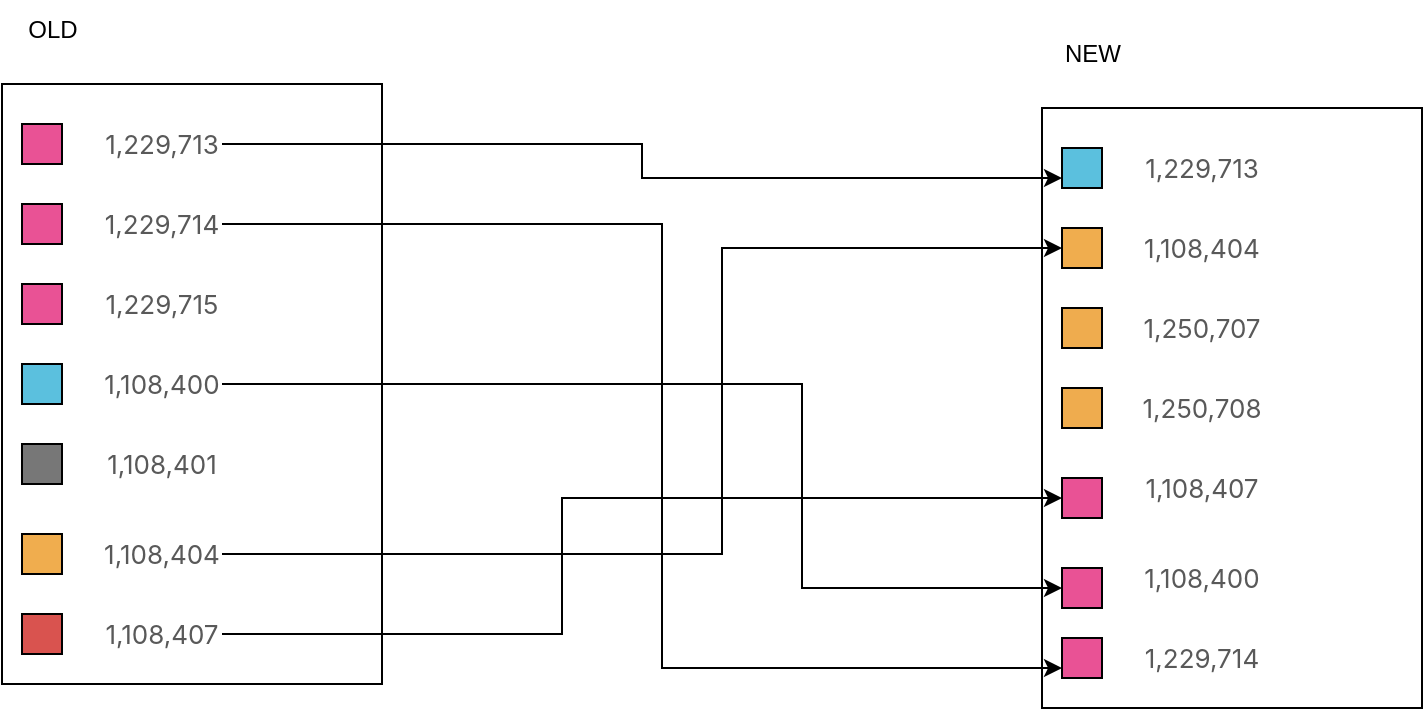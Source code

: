 <mxfile version="24.3.0" type="github">
  <diagram name="ページ1" id="ZJu8mEiRxOxIWYRXOlok">
    <mxGraphModel dx="920" dy="581" grid="1" gridSize="10" guides="1" tooltips="1" connect="1" arrows="1" fold="1" page="1" pageScale="1" pageWidth="827" pageHeight="1169" math="0" shadow="0">
      <root>
        <mxCell id="0" />
        <mxCell id="1" parent="0" />
        <mxCell id="dCsjeSKjz7QpDJbfvHin-18" value="" style="rounded=0;whiteSpace=wrap;html=1;" vertex="1" parent="1">
          <mxGeometry x="600" y="182" width="190" height="300" as="geometry" />
        </mxCell>
        <mxCell id="dCsjeSKjz7QpDJbfvHin-1" value="" style="rounded=0;whiteSpace=wrap;html=1;" vertex="1" parent="1">
          <mxGeometry x="80" y="170" width="190" height="300" as="geometry" />
        </mxCell>
        <mxCell id="dCsjeSKjz7QpDJbfvHin-2" value="" style="whiteSpace=wrap;html=1;aspect=fixed;fillColor=#E95295;" vertex="1" parent="1">
          <mxGeometry x="90" y="190" width="20" height="20" as="geometry" />
        </mxCell>
        <mxCell id="dCsjeSKjz7QpDJbfvHin-47" style="edgeStyle=orthogonalEdgeStyle;rounded=0;orthogonalLoop=1;jettySize=auto;html=1;exitX=1;exitY=0.5;exitDx=0;exitDy=0;entryX=0;entryY=0.75;entryDx=0;entryDy=0;" edge="1" parent="1" source="dCsjeSKjz7QpDJbfvHin-3" target="dCsjeSKjz7QpDJbfvHin-19">
          <mxGeometry relative="1" as="geometry" />
        </mxCell>
        <mxCell id="dCsjeSKjz7QpDJbfvHin-3" value="&lt;span style=&quot;color: rgb(89, 89, 89); font-family: -apple-system, &amp;quot;system-ui&amp;quot;, &amp;quot;Segoe UI&amp;quot;, Roboto, Oxygen-Sans, Ubuntu, Cantarell, &amp;quot;Helvetica Neue&amp;quot;, sans-serif; font-size: 13px; text-align: right; text-wrap: nowrap; background-color: rgb(255, 255, 255);&quot;&gt;1,229,713&lt;/span&gt;" style="text;strokeColor=none;align=center;fillColor=none;html=1;verticalAlign=middle;whiteSpace=wrap;rounded=0;" vertex="1" parent="1">
          <mxGeometry x="130" y="185" width="60" height="30" as="geometry" />
        </mxCell>
        <mxCell id="dCsjeSKjz7QpDJbfvHin-4" value="" style="whiteSpace=wrap;html=1;aspect=fixed;fillColor=#E95295;" vertex="1" parent="1">
          <mxGeometry x="90" y="230" width="20" height="20" as="geometry" />
        </mxCell>
        <mxCell id="dCsjeSKjz7QpDJbfvHin-5" value="" style="whiteSpace=wrap;html=1;aspect=fixed;fillColor=#E95295;" vertex="1" parent="1">
          <mxGeometry x="90" y="270" width="20" height="20" as="geometry" />
        </mxCell>
        <mxCell id="dCsjeSKjz7QpDJbfvHin-6" value="" style="whiteSpace=wrap;html=1;aspect=fixed;fillColor=#5bc0de;" vertex="1" parent="1">
          <mxGeometry x="90" y="310" width="20" height="20" as="geometry" />
        </mxCell>
        <mxCell id="dCsjeSKjz7QpDJbfvHin-7" value="" style="whiteSpace=wrap;html=1;aspect=fixed;fillColor=#777777;" vertex="1" parent="1">
          <mxGeometry x="90" y="350" width="20" height="20" as="geometry" />
        </mxCell>
        <mxCell id="dCsjeSKjz7QpDJbfvHin-43" style="edgeStyle=orthogonalEdgeStyle;rounded=0;orthogonalLoop=1;jettySize=auto;html=1;exitX=1;exitY=0.5;exitDx=0;exitDy=0;entryX=0;entryY=0.75;entryDx=0;entryDy=0;" edge="1" parent="1" source="dCsjeSKjz7QpDJbfvHin-8" target="dCsjeSKjz7QpDJbfvHin-41">
          <mxGeometry relative="1" as="geometry">
            <Array as="points">
              <mxPoint x="410" y="240" />
              <mxPoint x="410" y="462" />
            </Array>
          </mxGeometry>
        </mxCell>
        <mxCell id="dCsjeSKjz7QpDJbfvHin-8" value="&lt;span style=&quot;color: rgb(89, 89, 89); font-family: -apple-system, &amp;quot;system-ui&amp;quot;, &amp;quot;Segoe UI&amp;quot;, Roboto, Oxygen-Sans, Ubuntu, Cantarell, &amp;quot;Helvetica Neue&amp;quot;, sans-serif; font-size: 13px; text-align: right; text-wrap: nowrap; background-color: rgb(255, 255, 255);&quot;&gt;1,229,714&lt;/span&gt;" style="text;strokeColor=none;align=center;fillColor=none;html=1;verticalAlign=middle;whiteSpace=wrap;rounded=0;" vertex="1" parent="1">
          <mxGeometry x="130" y="225" width="60" height="30" as="geometry" />
        </mxCell>
        <mxCell id="dCsjeSKjz7QpDJbfvHin-9" value="&lt;span style=&quot;color: rgb(89, 89, 89); font-family: -apple-system, &amp;quot;system-ui&amp;quot;, &amp;quot;Segoe UI&amp;quot;, Roboto, Oxygen-Sans, Ubuntu, Cantarell, &amp;quot;Helvetica Neue&amp;quot;, sans-serif; font-size: 13px; text-align: right; text-wrap: nowrap; background-color: rgb(255, 255, 255);&quot;&gt;1,229,715&lt;/span&gt;" style="text;strokeColor=none;align=center;fillColor=none;html=1;verticalAlign=middle;whiteSpace=wrap;rounded=0;" vertex="1" parent="1">
          <mxGeometry x="130" y="265" width="60" height="30" as="geometry" />
        </mxCell>
        <mxCell id="dCsjeSKjz7QpDJbfvHin-50" style="edgeStyle=orthogonalEdgeStyle;rounded=0;orthogonalLoop=1;jettySize=auto;html=1;exitX=1;exitY=0.5;exitDx=0;exitDy=0;entryX=0;entryY=0.5;entryDx=0;entryDy=0;" edge="1" parent="1" source="dCsjeSKjz7QpDJbfvHin-10" target="dCsjeSKjz7QpDJbfvHin-36">
          <mxGeometry relative="1" as="geometry">
            <Array as="points">
              <mxPoint x="480" y="320" />
              <mxPoint x="480" y="422" />
            </Array>
          </mxGeometry>
        </mxCell>
        <mxCell id="dCsjeSKjz7QpDJbfvHin-10" value="&lt;span style=&quot;color: rgb(89, 89, 89); font-family: -apple-system, &amp;quot;system-ui&amp;quot;, &amp;quot;Segoe UI&amp;quot;, Roboto, Oxygen-Sans, Ubuntu, Cantarell, &amp;quot;Helvetica Neue&amp;quot;, sans-serif; font-size: 13px; text-align: right; text-wrap: nowrap; background-color: rgb(255, 255, 255);&quot;&gt;1,108,400&lt;/span&gt;" style="text;strokeColor=none;align=center;fillColor=none;html=1;verticalAlign=middle;whiteSpace=wrap;rounded=0;" vertex="1" parent="1">
          <mxGeometry x="130" y="305" width="60" height="30" as="geometry" />
        </mxCell>
        <mxCell id="dCsjeSKjz7QpDJbfvHin-11" value="&lt;span style=&quot;color: rgb(89, 89, 89); font-family: -apple-system, &amp;quot;system-ui&amp;quot;, &amp;quot;Segoe UI&amp;quot;, Roboto, Oxygen-Sans, Ubuntu, Cantarell, &amp;quot;Helvetica Neue&amp;quot;, sans-serif; font-size: 13px; text-align: right; text-wrap: nowrap; background-color: rgb(255, 255, 255);&quot;&gt;1,108,401&lt;/span&gt;" style="text;strokeColor=none;align=center;fillColor=none;html=1;verticalAlign=middle;whiteSpace=wrap;rounded=0;" vertex="1" parent="1">
          <mxGeometry x="130" y="345" width="60" height="30" as="geometry" />
        </mxCell>
        <mxCell id="dCsjeSKjz7QpDJbfvHin-48" style="edgeStyle=orthogonalEdgeStyle;rounded=0;orthogonalLoop=1;jettySize=auto;html=1;exitX=1;exitY=0.5;exitDx=0;exitDy=0;entryX=0;entryY=0.5;entryDx=0;entryDy=0;" edge="1" parent="1" source="dCsjeSKjz7QpDJbfvHin-12" target="dCsjeSKjz7QpDJbfvHin-21">
          <mxGeometry relative="1" as="geometry">
            <Array as="points">
              <mxPoint x="440" y="405" />
              <mxPoint x="440" y="252" />
            </Array>
          </mxGeometry>
        </mxCell>
        <mxCell id="dCsjeSKjz7QpDJbfvHin-12" value="&lt;span style=&quot;color: rgb(89, 89, 89); font-family: -apple-system, &amp;quot;system-ui&amp;quot;, &amp;quot;Segoe UI&amp;quot;, Roboto, Oxygen-Sans, Ubuntu, Cantarell, &amp;quot;Helvetica Neue&amp;quot;, sans-serif; font-size: 13px; text-align: right; text-wrap: nowrap; background-color: rgb(255, 255, 255);&quot;&gt;1,108,404&lt;/span&gt;" style="text;strokeColor=none;align=center;fillColor=none;html=1;verticalAlign=middle;whiteSpace=wrap;rounded=0;" vertex="1" parent="1">
          <mxGeometry x="130" y="390" width="60" height="30" as="geometry" />
        </mxCell>
        <mxCell id="dCsjeSKjz7QpDJbfvHin-13" value="" style="whiteSpace=wrap;html=1;aspect=fixed;fillColor=#f0ad4e;" vertex="1" parent="1">
          <mxGeometry x="90" y="395" width="20" height="20" as="geometry" />
        </mxCell>
        <mxCell id="dCsjeSKjz7QpDJbfvHin-49" style="edgeStyle=orthogonalEdgeStyle;rounded=0;orthogonalLoop=1;jettySize=auto;html=1;exitX=1;exitY=0.5;exitDx=0;exitDy=0;entryX=0;entryY=0.5;entryDx=0;entryDy=0;" edge="1" parent="1" source="dCsjeSKjz7QpDJbfvHin-15" target="dCsjeSKjz7QpDJbfvHin-24">
          <mxGeometry relative="1" as="geometry">
            <Array as="points">
              <mxPoint x="360" y="445" />
              <mxPoint x="360" y="377" />
            </Array>
          </mxGeometry>
        </mxCell>
        <mxCell id="dCsjeSKjz7QpDJbfvHin-15" value="&lt;span style=&quot;color: rgb(89, 89, 89); font-family: -apple-system, &amp;quot;system-ui&amp;quot;, &amp;quot;Segoe UI&amp;quot;, Roboto, Oxygen-Sans, Ubuntu, Cantarell, &amp;quot;Helvetica Neue&amp;quot;, sans-serif; font-size: 13px; text-align: right; text-wrap: nowrap; background-color: rgb(255, 255, 255);&quot;&gt;1,108,407&lt;/span&gt;" style="text;strokeColor=none;align=center;fillColor=none;html=1;verticalAlign=middle;whiteSpace=wrap;rounded=0;" vertex="1" parent="1">
          <mxGeometry x="130" y="430" width="60" height="30" as="geometry" />
        </mxCell>
        <mxCell id="dCsjeSKjz7QpDJbfvHin-16" value="" style="whiteSpace=wrap;html=1;aspect=fixed;fillColor=#d9534f;" vertex="1" parent="1">
          <mxGeometry x="90" y="435" width="20" height="20" as="geometry" />
        </mxCell>
        <mxCell id="dCsjeSKjz7QpDJbfvHin-17" value="OLD" style="text;html=1;align=center;verticalAlign=middle;resizable=0;points=[];autosize=1;strokeColor=none;fillColor=none;" vertex="1" parent="1">
          <mxGeometry x="80" y="128" width="50" height="30" as="geometry" />
        </mxCell>
        <mxCell id="dCsjeSKjz7QpDJbfvHin-19" value="" style="whiteSpace=wrap;html=1;aspect=fixed;fillColor=#5BC0DE;" vertex="1" parent="1">
          <mxGeometry x="610" y="202" width="20" height="20" as="geometry" />
        </mxCell>
        <mxCell id="dCsjeSKjz7QpDJbfvHin-20" value="&lt;span style=&quot;color: rgb(89, 89, 89); font-family: -apple-system, &amp;quot;system-ui&amp;quot;, &amp;quot;Segoe UI&amp;quot;, Roboto, Oxygen-Sans, Ubuntu, Cantarell, &amp;quot;Helvetica Neue&amp;quot;, sans-serif; font-size: 13px; text-align: right; text-wrap: nowrap; background-color: rgb(255, 255, 255);&quot;&gt;1,229,713&lt;/span&gt;" style="text;strokeColor=none;align=center;fillColor=none;html=1;verticalAlign=middle;whiteSpace=wrap;rounded=0;" vertex="1" parent="1">
          <mxGeometry x="650" y="197" width="60" height="30" as="geometry" />
        </mxCell>
        <mxCell id="dCsjeSKjz7QpDJbfvHin-21" value="" style="whiteSpace=wrap;html=1;aspect=fixed;fillColor=#f0ad4e;" vertex="1" parent="1">
          <mxGeometry x="610" y="242" width="20" height="20" as="geometry" />
        </mxCell>
        <mxCell id="dCsjeSKjz7QpDJbfvHin-22" value="" style="whiteSpace=wrap;html=1;aspect=fixed;fillColor=#EFAC4E;" vertex="1" parent="1">
          <mxGeometry x="610" y="282" width="20" height="20" as="geometry" />
        </mxCell>
        <mxCell id="dCsjeSKjz7QpDJbfvHin-24" value="" style="whiteSpace=wrap;html=1;aspect=fixed;fillColor=#E95295;" vertex="1" parent="1">
          <mxGeometry x="610" y="367" width="20" height="20" as="geometry" />
        </mxCell>
        <mxCell id="dCsjeSKjz7QpDJbfvHin-25" value="&lt;span style=&quot;color: rgb(89, 89, 89); font-family: -apple-system, &amp;quot;system-ui&amp;quot;, &amp;quot;Segoe UI&amp;quot;, Roboto, Oxygen-Sans, Ubuntu, Cantarell, &amp;quot;Helvetica Neue&amp;quot;, sans-serif; font-size: 13px; text-align: right; text-wrap: nowrap; background-color: rgb(255, 255, 255);&quot;&gt;1,108,404&lt;/span&gt;" style="text;strokeColor=none;align=center;fillColor=none;html=1;verticalAlign=middle;whiteSpace=wrap;rounded=0;" vertex="1" parent="1">
          <mxGeometry x="650" y="237" width="60" height="30" as="geometry" />
        </mxCell>
        <mxCell id="dCsjeSKjz7QpDJbfvHin-26" value="&lt;span style=&quot;color: rgb(89, 89, 89); font-family: -apple-system, &amp;quot;system-ui&amp;quot;, &amp;quot;Segoe UI&amp;quot;, Roboto, Oxygen-Sans, Ubuntu, Cantarell, &amp;quot;Helvetica Neue&amp;quot;, sans-serif; font-size: 13px; text-align: right; text-wrap: nowrap; background-color: rgb(255, 255, 255);&quot;&gt;1,250,707&lt;/span&gt;" style="text;strokeColor=none;align=center;fillColor=none;html=1;verticalAlign=middle;whiteSpace=wrap;rounded=0;" vertex="1" parent="1">
          <mxGeometry x="650" y="277" width="60" height="30" as="geometry" />
        </mxCell>
        <mxCell id="dCsjeSKjz7QpDJbfvHin-27" value="&lt;span style=&quot;color: rgb(89, 89, 89); font-family: -apple-system, &amp;quot;system-ui&amp;quot;, &amp;quot;Segoe UI&amp;quot;, Roboto, Oxygen-Sans, Ubuntu, Cantarell, &amp;quot;Helvetica Neue&amp;quot;, sans-serif; font-size: 13px; text-align: right; text-wrap: nowrap; background-color: rgb(255, 255, 255);&quot;&gt;1,250,708&lt;/span&gt;" style="text;strokeColor=none;align=center;fillColor=none;html=1;verticalAlign=middle;whiteSpace=wrap;rounded=0;" vertex="1" parent="1">
          <mxGeometry x="650" y="317" width="60" height="30" as="geometry" />
        </mxCell>
        <mxCell id="dCsjeSKjz7QpDJbfvHin-28" value="&lt;span style=&quot;color: rgb(89, 89, 89); font-family: -apple-system, &amp;quot;system-ui&amp;quot;, &amp;quot;Segoe UI&amp;quot;, Roboto, Oxygen-Sans, Ubuntu, Cantarell, &amp;quot;Helvetica Neue&amp;quot;, sans-serif; font-size: 13px; text-align: right; text-wrap: nowrap; background-color: rgb(255, 255, 255);&quot;&gt;1,108,407&lt;/span&gt;" style="text;strokeColor=none;align=center;fillColor=none;html=1;verticalAlign=middle;whiteSpace=wrap;rounded=0;" vertex="1" parent="1">
          <mxGeometry x="650" y="357" width="60" height="30" as="geometry" />
        </mxCell>
        <mxCell id="dCsjeSKjz7QpDJbfvHin-29" value="&lt;span style=&quot;color: rgb(89, 89, 89); font-family: -apple-system, &amp;quot;system-ui&amp;quot;, &amp;quot;Segoe UI&amp;quot;, Roboto, Oxygen-Sans, Ubuntu, Cantarell, &amp;quot;Helvetica Neue&amp;quot;, sans-serif; font-size: 13px; text-align: right; text-wrap: nowrap; background-color: rgb(255, 255, 255);&quot;&gt;1,108,400&lt;/span&gt;" style="text;strokeColor=none;align=center;fillColor=none;html=1;verticalAlign=middle;whiteSpace=wrap;rounded=0;" vertex="1" parent="1">
          <mxGeometry x="650" y="402" width="60" height="30" as="geometry" />
        </mxCell>
        <mxCell id="dCsjeSKjz7QpDJbfvHin-31" value="&lt;span style=&quot;color: rgb(89, 89, 89); font-family: -apple-system, &amp;quot;system-ui&amp;quot;, &amp;quot;Segoe UI&amp;quot;, Roboto, Oxygen-Sans, Ubuntu, Cantarell, &amp;quot;Helvetica Neue&amp;quot;, sans-serif; font-size: 13px; text-align: right; text-wrap: nowrap; background-color: rgb(255, 255, 255);&quot;&gt;1,229,714&lt;/span&gt;" style="text;strokeColor=none;align=center;fillColor=none;html=1;verticalAlign=middle;whiteSpace=wrap;rounded=0;" vertex="1" parent="1">
          <mxGeometry x="650" y="442" width="60" height="30" as="geometry" />
        </mxCell>
        <mxCell id="dCsjeSKjz7QpDJbfvHin-33" value="NEW" style="text;html=1;align=center;verticalAlign=middle;resizable=0;points=[];autosize=1;strokeColor=none;fillColor=none;" vertex="1" parent="1">
          <mxGeometry x="600" y="140" width="50" height="30" as="geometry" />
        </mxCell>
        <mxCell id="dCsjeSKjz7QpDJbfvHin-35" value="" style="whiteSpace=wrap;html=1;aspect=fixed;fillColor=#EFAC4E;" vertex="1" parent="1">
          <mxGeometry x="610" y="322" width="20" height="20" as="geometry" />
        </mxCell>
        <mxCell id="dCsjeSKjz7QpDJbfvHin-36" value="" style="whiteSpace=wrap;html=1;aspect=fixed;fillColor=#E95295;" vertex="1" parent="1">
          <mxGeometry x="610" y="412" width="20" height="20" as="geometry" />
        </mxCell>
        <mxCell id="dCsjeSKjz7QpDJbfvHin-41" value="" style="whiteSpace=wrap;html=1;aspect=fixed;fillColor=#E95295;" vertex="1" parent="1">
          <mxGeometry x="610" y="447" width="20" height="20" as="geometry" />
        </mxCell>
      </root>
    </mxGraphModel>
  </diagram>
</mxfile>

